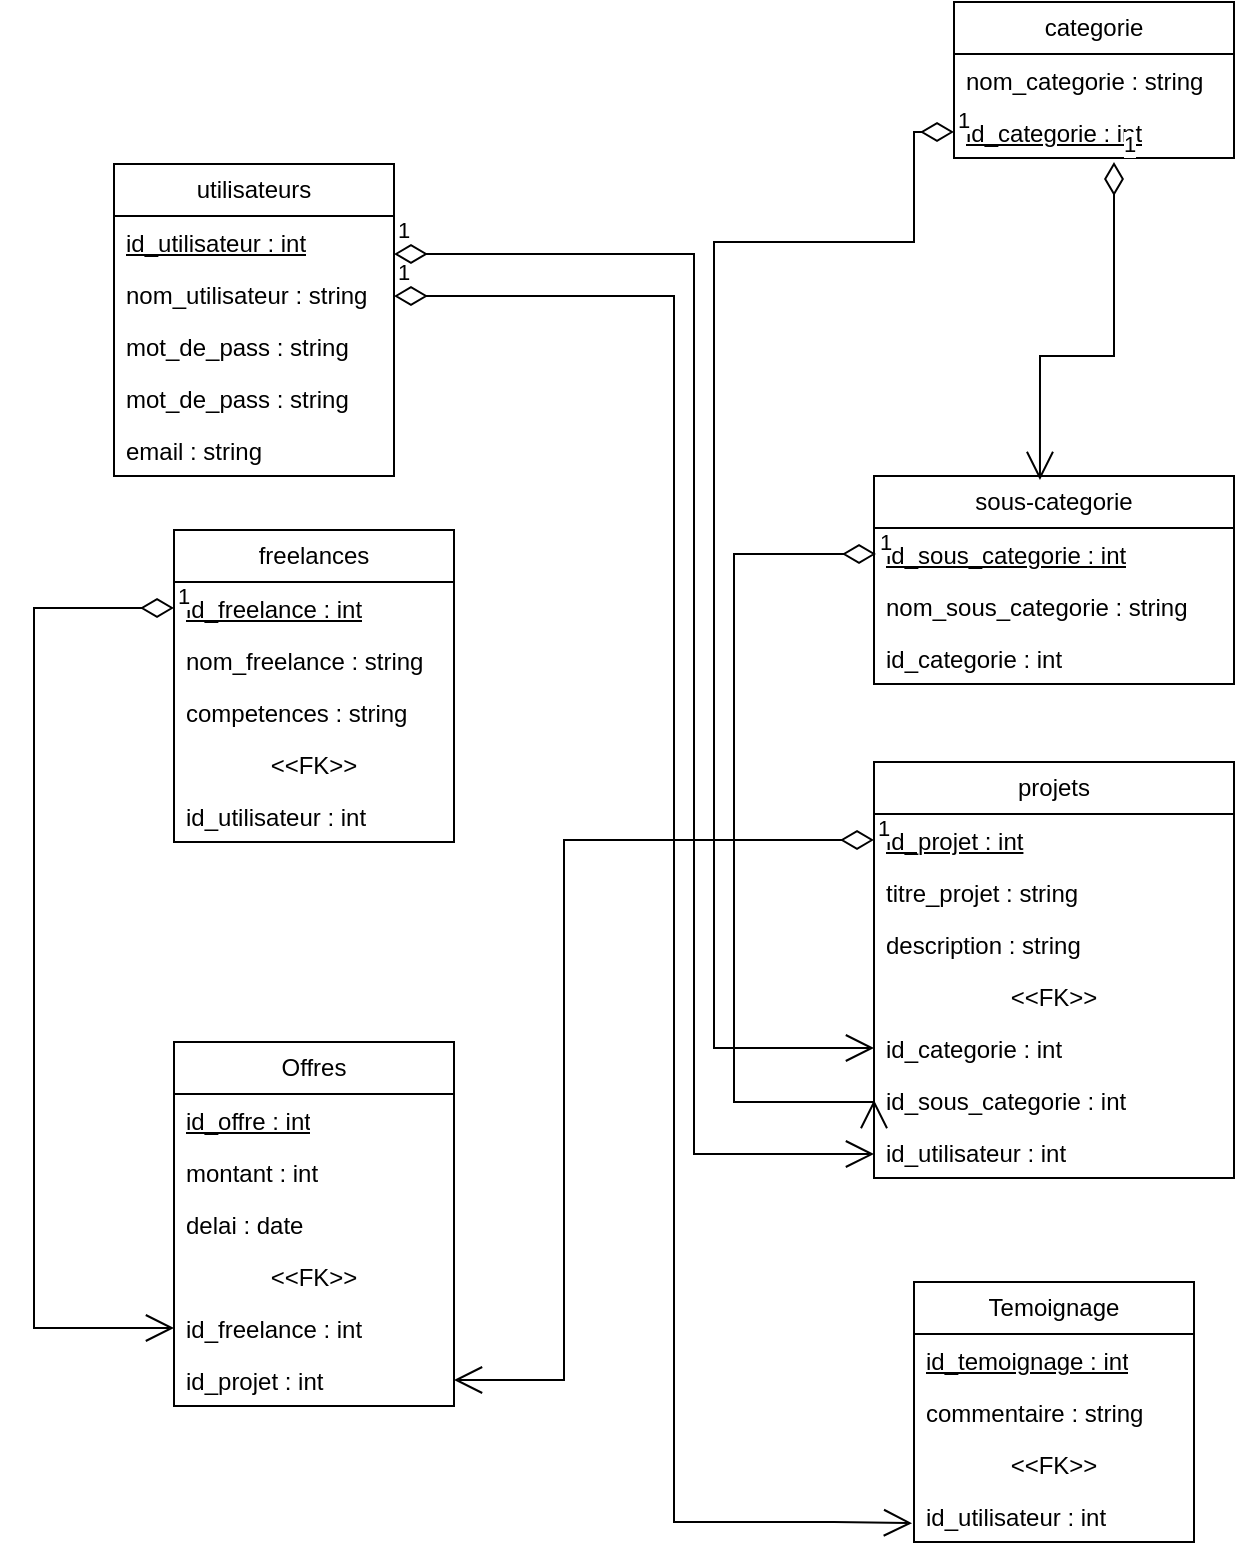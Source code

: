 <mxfile>
    <diagram name="Page-1" id="CyW6aP-Xm8CD-qENMy1q">
        <mxGraphModel dx="2170" dy="1124" grid="1" gridSize="10" guides="1" tooltips="1" connect="1" arrows="1" fold="1" page="1" pageScale="1" pageWidth="827" pageHeight="1169" math="0" shadow="0">
            <root>
                <mxCell id="0"/>
                <mxCell id="1" parent="0"/>
                <mxCell id="AitDJzuSQbWM-zjhd547-20" value="utilisateurs" style="swimlane;fontStyle=0;childLayout=stackLayout;horizontal=1;startSize=26;fillColor=none;horizontalStack=0;resizeParent=1;resizeParentMax=0;resizeLast=0;collapsible=1;marginBottom=0;whiteSpace=wrap;html=1;" parent="1" vertex="1">
                    <mxGeometry x="160" y="361" width="140" height="156" as="geometry"/>
                </mxCell>
                <mxCell id="AitDJzuSQbWM-zjhd547-21" value="&lt;u&gt;id_utilisateur : int&lt;/u&gt;" style="text;strokeColor=none;fillColor=none;align=left;verticalAlign=top;spacingLeft=4;spacingRight=4;overflow=hidden;rotatable=0;points=[[0,0.5],[1,0.5]];portConstraint=eastwest;whiteSpace=wrap;html=1;" parent="AitDJzuSQbWM-zjhd547-20" vertex="1">
                    <mxGeometry y="26" width="140" height="26" as="geometry"/>
                </mxCell>
                <mxCell id="AitDJzuSQbWM-zjhd547-22" value="nom_utilisateur : string" style="text;strokeColor=none;fillColor=none;align=left;verticalAlign=top;spacingLeft=4;spacingRight=4;overflow=hidden;rotatable=0;points=[[0,0.5],[1,0.5]];portConstraint=eastwest;whiteSpace=wrap;html=1;" parent="AitDJzuSQbWM-zjhd547-20" vertex="1">
                    <mxGeometry y="52" width="140" height="26" as="geometry"/>
                </mxCell>
                <mxCell id="AitDJzuSQbWM-zjhd547-77" value="mot_de_pass : string" style="text;strokeColor=none;fillColor=none;align=left;verticalAlign=top;spacingLeft=4;spacingRight=4;overflow=hidden;rotatable=0;points=[[0,0.5],[1,0.5]];portConstraint=eastwest;whiteSpace=wrap;html=1;" parent="AitDJzuSQbWM-zjhd547-20" vertex="1">
                    <mxGeometry y="78" width="140" height="26" as="geometry"/>
                </mxCell>
                <mxCell id="AitDJzuSQbWM-zjhd547-23" value="mot_de_pass : string" style="text;strokeColor=none;fillColor=none;align=left;verticalAlign=top;spacingLeft=4;spacingRight=4;overflow=hidden;rotatable=0;points=[[0,0.5],[1,0.5]];portConstraint=eastwest;whiteSpace=wrap;html=1;" parent="AitDJzuSQbWM-zjhd547-20" vertex="1">
                    <mxGeometry y="104" width="140" height="26" as="geometry"/>
                </mxCell>
                <mxCell id="AitDJzuSQbWM-zjhd547-24" value="email : string" style="text;strokeColor=none;fillColor=none;align=left;verticalAlign=top;spacingLeft=4;spacingRight=4;overflow=hidden;rotatable=0;points=[[0,0.5],[1,0.5]];portConstraint=eastwest;whiteSpace=wrap;html=1;" parent="AitDJzuSQbWM-zjhd547-20" vertex="1">
                    <mxGeometry y="130" width="140" height="26" as="geometry"/>
                </mxCell>
                <mxCell id="AitDJzuSQbWM-zjhd547-25" value="categorie" style="swimlane;fontStyle=0;childLayout=stackLayout;horizontal=1;startSize=26;fillColor=none;horizontalStack=0;resizeParent=1;resizeParentMax=0;resizeLast=0;collapsible=1;marginBottom=0;whiteSpace=wrap;html=1;" parent="1" vertex="1">
                    <mxGeometry x="580" y="280" width="140" height="78" as="geometry"/>
                </mxCell>
                <mxCell id="AitDJzuSQbWM-zjhd547-27" value="nom_categorie : string" style="text;strokeColor=none;fillColor=none;align=left;verticalAlign=top;spacingLeft=4;spacingRight=4;overflow=hidden;rotatable=0;points=[[0,0.5],[1,0.5]];portConstraint=eastwest;whiteSpace=wrap;html=1;" parent="AitDJzuSQbWM-zjhd547-25" vertex="1">
                    <mxGeometry y="26" width="140" height="26" as="geometry"/>
                </mxCell>
                <mxCell id="AitDJzuSQbWM-zjhd547-26" value="&lt;u&gt;id_categorie : int&lt;/u&gt;" style="text;strokeColor=none;fillColor=none;align=left;verticalAlign=top;spacingLeft=4;spacingRight=4;overflow=hidden;rotatable=0;points=[[0,0.5],[1,0.5]];portConstraint=eastwest;whiteSpace=wrap;html=1;" parent="AitDJzuSQbWM-zjhd547-25" vertex="1">
                    <mxGeometry y="52" width="140" height="26" as="geometry"/>
                </mxCell>
                <mxCell id="AitDJzuSQbWM-zjhd547-34" value="sous-categorie" style="swimlane;fontStyle=0;childLayout=stackLayout;horizontal=1;startSize=26;fillColor=none;horizontalStack=0;resizeParent=1;resizeParentMax=0;resizeLast=0;collapsible=1;marginBottom=0;whiteSpace=wrap;html=1;" parent="1" vertex="1">
                    <mxGeometry x="540" y="517" width="180" height="104" as="geometry"/>
                </mxCell>
                <mxCell id="AitDJzuSQbWM-zjhd547-35" value="&lt;u&gt;id_sous_categorie : int&lt;/u&gt;" style="text;strokeColor=none;fillColor=none;align=left;verticalAlign=top;spacingLeft=4;spacingRight=4;overflow=hidden;rotatable=0;points=[[0,0.5],[1,0.5]];portConstraint=eastwest;whiteSpace=wrap;html=1;" parent="AitDJzuSQbWM-zjhd547-34" vertex="1">
                    <mxGeometry y="26" width="180" height="26" as="geometry"/>
                </mxCell>
                <mxCell id="AitDJzuSQbWM-zjhd547-36" value="nom_sous_categorie : string" style="text;strokeColor=none;fillColor=none;align=left;verticalAlign=top;spacingLeft=4;spacingRight=4;overflow=hidden;rotatable=0;points=[[0,0.5],[1,0.5]];portConstraint=eastwest;whiteSpace=wrap;html=1;" parent="AitDJzuSQbWM-zjhd547-34" vertex="1">
                    <mxGeometry y="52" width="180" height="26" as="geometry"/>
                </mxCell>
                <mxCell id="AitDJzuSQbWM-zjhd547-39" value="id_categorie : int" style="text;strokeColor=none;fillColor=none;align=left;verticalAlign=top;spacingLeft=4;spacingRight=4;overflow=hidden;rotatable=0;points=[[0,0.5],[1,0.5]];portConstraint=eastwest;whiteSpace=wrap;html=1;" parent="AitDJzuSQbWM-zjhd547-34" vertex="1">
                    <mxGeometry y="78" width="180" height="26" as="geometry"/>
                </mxCell>
                <mxCell id="AitDJzuSQbWM-zjhd547-40" value="projets" style="swimlane;fontStyle=0;childLayout=stackLayout;horizontal=1;startSize=26;fillColor=none;horizontalStack=0;resizeParent=1;resizeParentMax=0;resizeLast=0;collapsible=1;marginBottom=0;whiteSpace=wrap;html=1;" parent="1" vertex="1">
                    <mxGeometry x="540" y="660" width="180" height="208" as="geometry"/>
                </mxCell>
                <mxCell id="AitDJzuSQbWM-zjhd547-41" value="&lt;u&gt;id_projet : int&lt;/u&gt;" style="text;strokeColor=none;fillColor=none;align=left;verticalAlign=top;spacingLeft=4;spacingRight=4;overflow=hidden;rotatable=0;points=[[0,0.5],[1,0.5]];portConstraint=eastwest;whiteSpace=wrap;html=1;" parent="AitDJzuSQbWM-zjhd547-40" vertex="1">
                    <mxGeometry y="26" width="180" height="26" as="geometry"/>
                </mxCell>
                <mxCell id="AitDJzuSQbWM-zjhd547-42" value="titre_projet : string" style="text;strokeColor=none;fillColor=none;align=left;verticalAlign=top;spacingLeft=4;spacingRight=4;overflow=hidden;rotatable=0;points=[[0,0.5],[1,0.5]];portConstraint=eastwest;whiteSpace=wrap;html=1;" parent="AitDJzuSQbWM-zjhd547-40" vertex="1">
                    <mxGeometry y="52" width="180" height="26" as="geometry"/>
                </mxCell>
                <mxCell id="AitDJzuSQbWM-zjhd547-43" value="description : string" style="text;strokeColor=none;fillColor=none;align=left;verticalAlign=top;spacingLeft=4;spacingRight=4;overflow=hidden;rotatable=0;points=[[0,0.5],[1,0.5]];portConstraint=eastwest;whiteSpace=wrap;html=1;" parent="AitDJzuSQbWM-zjhd547-40" vertex="1">
                    <mxGeometry y="78" width="180" height="26" as="geometry"/>
                </mxCell>
                <mxCell id="AitDJzuSQbWM-zjhd547-45" value="&amp;lt;&amp;lt;FK&amp;gt;&amp;gt;" style="text;strokeColor=none;fillColor=none;align=center;verticalAlign=top;spacingLeft=4;spacingRight=4;overflow=hidden;rotatable=0;points=[[0,0.5],[1,0.5]];portConstraint=eastwest;whiteSpace=wrap;html=1;" parent="AitDJzuSQbWM-zjhd547-40" vertex="1">
                    <mxGeometry y="104" width="180" height="26" as="geometry"/>
                </mxCell>
                <mxCell id="AitDJzuSQbWM-zjhd547-44" value="id_categorie : int" style="text;strokeColor=none;fillColor=none;align=left;verticalAlign=top;spacingLeft=4;spacingRight=4;overflow=hidden;rotatable=0;points=[[0,0.5],[1,0.5]];portConstraint=eastwest;whiteSpace=wrap;html=1;" parent="AitDJzuSQbWM-zjhd547-40" vertex="1">
                    <mxGeometry y="130" width="180" height="26" as="geometry"/>
                </mxCell>
                <mxCell id="AitDJzuSQbWM-zjhd547-46" value="id_sous_categorie : int" style="text;strokeColor=none;fillColor=none;align=left;verticalAlign=top;spacingLeft=4;spacingRight=4;overflow=hidden;rotatable=0;points=[[0,0.5],[1,0.5]];portConstraint=eastwest;whiteSpace=wrap;html=1;" parent="AitDJzuSQbWM-zjhd547-40" vertex="1">
                    <mxGeometry y="156" width="180" height="26" as="geometry"/>
                </mxCell>
                <mxCell id="AitDJzuSQbWM-zjhd547-47" value="id_utilisateur : int" style="text;strokeColor=none;fillColor=none;align=left;verticalAlign=top;spacingLeft=4;spacingRight=4;overflow=hidden;rotatable=0;points=[[0,0.5],[1,0.5]];portConstraint=eastwest;whiteSpace=wrap;html=1;" parent="AitDJzuSQbWM-zjhd547-40" vertex="1">
                    <mxGeometry y="182" width="180" height="26" as="geometry"/>
                </mxCell>
                <mxCell id="AitDJzuSQbWM-zjhd547-48" value="freelances" style="swimlane;fontStyle=0;childLayout=stackLayout;horizontal=1;startSize=26;fillColor=none;horizontalStack=0;resizeParent=1;resizeParentMax=0;resizeLast=0;collapsible=1;marginBottom=0;whiteSpace=wrap;html=1;" parent="1" vertex="1">
                    <mxGeometry x="190" y="544" width="140" height="156" as="geometry"/>
                </mxCell>
                <mxCell id="AitDJzuSQbWM-zjhd547-49" value="&lt;u&gt;id_freelance : int&lt;/u&gt;" style="text;strokeColor=none;fillColor=none;align=left;verticalAlign=top;spacingLeft=4;spacingRight=4;overflow=hidden;rotatable=0;points=[[0,0.5],[1,0.5]];portConstraint=eastwest;whiteSpace=wrap;html=1;" parent="AitDJzuSQbWM-zjhd547-48" vertex="1">
                    <mxGeometry y="26" width="140" height="26" as="geometry"/>
                </mxCell>
                <mxCell id="AitDJzuSQbWM-zjhd547-50" value="nom_freelance : string" style="text;strokeColor=none;fillColor=none;align=left;verticalAlign=top;spacingLeft=4;spacingRight=4;overflow=hidden;rotatable=0;points=[[0,0.5],[1,0.5]];portConstraint=eastwest;whiteSpace=wrap;html=1;" parent="AitDJzuSQbWM-zjhd547-48" vertex="1">
                    <mxGeometry y="52" width="140" height="26" as="geometry"/>
                </mxCell>
                <mxCell id="AitDJzuSQbWM-zjhd547-51" value="competences : string" style="text;strokeColor=none;fillColor=none;align=left;verticalAlign=top;spacingLeft=4;spacingRight=4;overflow=hidden;rotatable=0;points=[[0,0.5],[1,0.5]];portConstraint=eastwest;whiteSpace=wrap;html=1;" parent="AitDJzuSQbWM-zjhd547-48" vertex="1">
                    <mxGeometry y="78" width="140" height="26" as="geometry"/>
                </mxCell>
                <mxCell id="AitDJzuSQbWM-zjhd547-52" value="&amp;lt;&amp;lt;FK&amp;gt;&amp;gt;" style="text;strokeColor=none;fillColor=none;align=center;verticalAlign=top;spacingLeft=4;spacingRight=4;overflow=hidden;rotatable=0;points=[[0,0.5],[1,0.5]];portConstraint=eastwest;whiteSpace=wrap;html=1;" parent="AitDJzuSQbWM-zjhd547-48" vertex="1">
                    <mxGeometry y="104" width="140" height="26" as="geometry"/>
                </mxCell>
                <mxCell id="AitDJzuSQbWM-zjhd547-53" value="id_utilisateur : int" style="text;strokeColor=none;fillColor=none;align=left;verticalAlign=top;spacingLeft=4;spacingRight=4;overflow=hidden;rotatable=0;points=[[0,0.5],[1,0.5]];portConstraint=eastwest;whiteSpace=wrap;html=1;" parent="AitDJzuSQbWM-zjhd547-48" vertex="1">
                    <mxGeometry y="130" width="140" height="26" as="geometry"/>
                </mxCell>
                <mxCell id="AitDJzuSQbWM-zjhd547-55" value="Offres" style="swimlane;fontStyle=0;childLayout=stackLayout;horizontal=1;startSize=26;fillColor=none;horizontalStack=0;resizeParent=1;resizeParentMax=0;resizeLast=0;collapsible=1;marginBottom=0;whiteSpace=wrap;html=1;" parent="1" vertex="1">
                    <mxGeometry x="190" y="800" width="140" height="182" as="geometry"/>
                </mxCell>
                <mxCell id="AitDJzuSQbWM-zjhd547-56" value="&lt;u&gt;id_offre : int&lt;/u&gt;" style="text;strokeColor=none;fillColor=none;align=left;verticalAlign=top;spacingLeft=4;spacingRight=4;overflow=hidden;rotatable=0;points=[[0,0.5],[1,0.5]];portConstraint=eastwest;whiteSpace=wrap;html=1;" parent="AitDJzuSQbWM-zjhd547-55" vertex="1">
                    <mxGeometry y="26" width="140" height="26" as="geometry"/>
                </mxCell>
                <mxCell id="AitDJzuSQbWM-zjhd547-57" value="montant : int" style="text;strokeColor=none;fillColor=none;align=left;verticalAlign=top;spacingLeft=4;spacingRight=4;overflow=hidden;rotatable=0;points=[[0,0.5],[1,0.5]];portConstraint=eastwest;whiteSpace=wrap;html=1;" parent="AitDJzuSQbWM-zjhd547-55" vertex="1">
                    <mxGeometry y="52" width="140" height="26" as="geometry"/>
                </mxCell>
                <mxCell id="AitDJzuSQbWM-zjhd547-58" value="delai : date" style="text;strokeColor=none;fillColor=none;align=left;verticalAlign=top;spacingLeft=4;spacingRight=4;overflow=hidden;rotatable=0;points=[[0,0.5],[1,0.5]];portConstraint=eastwest;whiteSpace=wrap;html=1;" parent="AitDJzuSQbWM-zjhd547-55" vertex="1">
                    <mxGeometry y="78" width="140" height="26" as="geometry"/>
                </mxCell>
                <mxCell id="AitDJzuSQbWM-zjhd547-59" value="&amp;lt;&amp;lt;FK&amp;gt;&amp;gt;" style="text;strokeColor=none;fillColor=none;align=center;verticalAlign=top;spacingLeft=4;spacingRight=4;overflow=hidden;rotatable=0;points=[[0,0.5],[1,0.5]];portConstraint=eastwest;whiteSpace=wrap;html=1;" parent="AitDJzuSQbWM-zjhd547-55" vertex="1">
                    <mxGeometry y="104" width="140" height="26" as="geometry"/>
                </mxCell>
                <mxCell id="AitDJzuSQbWM-zjhd547-60" value="id_freelance : int" style="text;strokeColor=none;fillColor=none;align=left;verticalAlign=top;spacingLeft=4;spacingRight=4;overflow=hidden;rotatable=0;points=[[0,0.5],[1,0.5]];portConstraint=eastwest;whiteSpace=wrap;html=1;" parent="AitDJzuSQbWM-zjhd547-55" vertex="1">
                    <mxGeometry y="130" width="140" height="26" as="geometry"/>
                </mxCell>
                <mxCell id="AitDJzuSQbWM-zjhd547-61" value="id_projet : int" style="text;strokeColor=none;fillColor=none;align=left;verticalAlign=top;spacingLeft=4;spacingRight=4;overflow=hidden;rotatable=0;points=[[0,0.5],[1,0.5]];portConstraint=eastwest;whiteSpace=wrap;html=1;" parent="AitDJzuSQbWM-zjhd547-55" vertex="1">
                    <mxGeometry y="156" width="140" height="26" as="geometry"/>
                </mxCell>
                <mxCell id="AitDJzuSQbWM-zjhd547-62" value="Temoignage" style="swimlane;fontStyle=0;childLayout=stackLayout;horizontal=1;startSize=26;fillColor=none;horizontalStack=0;resizeParent=1;resizeParentMax=0;resizeLast=0;collapsible=1;marginBottom=0;whiteSpace=wrap;html=1;" parent="1" vertex="1">
                    <mxGeometry x="560" y="920" width="140" height="130" as="geometry"/>
                </mxCell>
                <mxCell id="AitDJzuSQbWM-zjhd547-63" value="&lt;u&gt;id_temoignage : int&lt;/u&gt;" style="text;strokeColor=none;fillColor=none;align=left;verticalAlign=top;spacingLeft=4;spacingRight=4;overflow=hidden;rotatable=0;points=[[0,0.5],[1,0.5]];portConstraint=eastwest;whiteSpace=wrap;html=1;" parent="AitDJzuSQbWM-zjhd547-62" vertex="1">
                    <mxGeometry y="26" width="140" height="26" as="geometry"/>
                </mxCell>
                <mxCell id="AitDJzuSQbWM-zjhd547-64" value="commentaire : string" style="text;strokeColor=none;fillColor=none;align=left;verticalAlign=top;spacingLeft=4;spacingRight=4;overflow=hidden;rotatable=0;points=[[0,0.5],[1,0.5]];portConstraint=eastwest;whiteSpace=wrap;html=1;" parent="AitDJzuSQbWM-zjhd547-62" vertex="1">
                    <mxGeometry y="52" width="140" height="26" as="geometry"/>
                </mxCell>
                <mxCell id="AitDJzuSQbWM-zjhd547-66" value="&amp;lt;&amp;lt;FK&amp;gt;&amp;gt;" style="text;strokeColor=none;fillColor=none;align=center;verticalAlign=top;spacingLeft=4;spacingRight=4;overflow=hidden;rotatable=0;points=[[0,0.5],[1,0.5]];portConstraint=eastwest;whiteSpace=wrap;html=1;" parent="AitDJzuSQbWM-zjhd547-62" vertex="1">
                    <mxGeometry y="78" width="140" height="26" as="geometry"/>
                </mxCell>
                <mxCell id="AitDJzuSQbWM-zjhd547-67" value="id_utilisateur : int" style="text;strokeColor=none;fillColor=none;align=left;verticalAlign=top;spacingLeft=4;spacingRight=4;overflow=hidden;rotatable=0;points=[[0,0.5],[1,0.5]];portConstraint=eastwest;whiteSpace=wrap;html=1;" parent="AitDJzuSQbWM-zjhd547-62" vertex="1">
                    <mxGeometry y="104" width="140" height="26" as="geometry"/>
                </mxCell>
                <mxCell id="AitDJzuSQbWM-zjhd547-68" value="1" style="endArrow=open;html=1;endSize=12;startArrow=diamondThin;startSize=14;startFill=0;edgeStyle=orthogonalEdgeStyle;align=left;verticalAlign=bottom;rounded=0;entryX=0.461;entryY=0.019;entryDx=0;entryDy=0;entryPerimeter=0;" parent="1" target="AitDJzuSQbWM-zjhd547-34" edge="1">
                    <mxGeometry x="-1" y="3" relative="1" as="geometry">
                        <mxPoint x="660" y="360" as="sourcePoint"/>
                        <mxPoint x="800" y="390" as="targetPoint"/>
                        <Array as="points">
                            <mxPoint x="660" y="390"/>
                            <mxPoint x="660" y="457"/>
                            <mxPoint x="663" y="457"/>
                        </Array>
                    </mxGeometry>
                </mxCell>
                <mxCell id="AitDJzuSQbWM-zjhd547-78" value="1" style="endArrow=open;html=1;endSize=12;startArrow=diamondThin;startSize=14;startFill=0;edgeStyle=orthogonalEdgeStyle;align=left;verticalAlign=bottom;rounded=0;exitX=0;exitY=0.5;exitDx=0;exitDy=0;entryX=0;entryY=0.5;entryDx=0;entryDy=0;" parent="1" source="AitDJzuSQbWM-zjhd547-49" target="AitDJzuSQbWM-zjhd547-60" edge="1">
                    <mxGeometry x="-1" y="3" relative="1" as="geometry">
                        <mxPoint x="20" y="780" as="sourcePoint"/>
                        <mxPoint x="180" y="780" as="targetPoint"/>
                        <Array as="points">
                            <mxPoint x="120" y="583"/>
                            <mxPoint x="120" y="943"/>
                        </Array>
                    </mxGeometry>
                </mxCell>
                <mxCell id="AitDJzuSQbWM-zjhd547-80" value="1" style="endArrow=open;html=1;endSize=12;startArrow=diamondThin;startSize=14;startFill=0;edgeStyle=orthogonalEdgeStyle;align=left;verticalAlign=bottom;rounded=0;entryX=1;entryY=0.5;entryDx=0;entryDy=0;exitX=0;exitY=0.5;exitDx=0;exitDy=0;" parent="1" source="AitDJzuSQbWM-zjhd547-41" target="AitDJzuSQbWM-zjhd547-61" edge="1">
                    <mxGeometry x="-1" y="3" relative="1" as="geometry">
                        <mxPoint x="410" y="710" as="sourcePoint"/>
                        <mxPoint x="550" y="940" as="targetPoint"/>
                        <Array as="points">
                            <mxPoint x="385" y="699"/>
                            <mxPoint x="385" y="969"/>
                        </Array>
                    </mxGeometry>
                </mxCell>
                <mxCell id="AitDJzuSQbWM-zjhd547-87" value="1" style="endArrow=open;html=1;endSize=12;startArrow=diamondThin;startSize=14;startFill=0;edgeStyle=orthogonalEdgeStyle;align=left;verticalAlign=bottom;rounded=0;entryX=-0.007;entryY=0.638;entryDx=0;entryDy=0;entryPerimeter=0;" parent="1" target="AitDJzuSQbWM-zjhd547-67" edge="1">
                    <mxGeometry x="-1" y="3" relative="1" as="geometry">
                        <mxPoint x="300" y="427" as="sourcePoint"/>
                        <mxPoint x="440.0" y="1155" as="targetPoint"/>
                        <Array as="points">
                            <mxPoint x="440" y="427"/>
                            <mxPoint x="440" y="1040"/>
                            <mxPoint x="520" y="1040"/>
                        </Array>
                    </mxGeometry>
                </mxCell>
                <mxCell id="AitDJzuSQbWM-zjhd547-88" value="1" style="endArrow=open;html=1;endSize=12;startArrow=diamondThin;startSize=14;startFill=0;edgeStyle=orthogonalEdgeStyle;align=left;verticalAlign=bottom;rounded=0;exitX=0;exitY=0.5;exitDx=0;exitDy=0;" parent="1" source="AitDJzuSQbWM-zjhd547-26" edge="1" target="AitDJzuSQbWM-zjhd547-44">
                    <mxGeometry x="-1" y="3" relative="1" as="geometry">
                        <mxPoint x="450" y="940" as="sourcePoint"/>
                        <mxPoint x="510" y="790" as="targetPoint"/>
                        <Array as="points">
                            <mxPoint x="560" y="345"/>
                            <mxPoint x="560" y="400"/>
                            <mxPoint x="460" y="400"/>
                            <mxPoint x="460" y="803"/>
                        </Array>
                    </mxGeometry>
                </mxCell>
                <mxCell id="AitDJzuSQbWM-zjhd547-89" value="1" style="endArrow=open;html=1;endSize=12;startArrow=diamondThin;startSize=14;startFill=0;edgeStyle=orthogonalEdgeStyle;align=left;verticalAlign=bottom;rounded=0;" parent="1" edge="1">
                    <mxGeometry x="-1" y="3" relative="1" as="geometry">
                        <mxPoint x="541" y="556" as="sourcePoint"/>
                        <mxPoint x="540" y="829" as="targetPoint"/>
                        <Array as="points">
                            <mxPoint x="470" y="556"/>
                            <mxPoint x="470" y="830"/>
                            <mxPoint x="540" y="830"/>
                        </Array>
                    </mxGeometry>
                </mxCell>
                <mxCell id="AitDJzuSQbWM-zjhd547-90" value="1" style="endArrow=open;html=1;endSize=12;startArrow=diamondThin;startSize=14;startFill=0;edgeStyle=orthogonalEdgeStyle;align=left;verticalAlign=bottom;rounded=0;exitX=1;exitY=0.5;exitDx=0;exitDy=0;entryX=0;entryY=0.308;entryDx=0;entryDy=0;entryPerimeter=0;" parent="1" edge="1">
                    <mxGeometry x="-1" y="3" relative="1" as="geometry">
                        <mxPoint x="300" y="406" as="sourcePoint"/>
                        <mxPoint x="540.0" y="856.008" as="targetPoint"/>
                        <Array as="points">
                            <mxPoint x="450" y="406"/>
                            <mxPoint x="450" y="856"/>
                        </Array>
                    </mxGeometry>
                </mxCell>
            </root>
        </mxGraphModel>
    </diagram>
</mxfile>